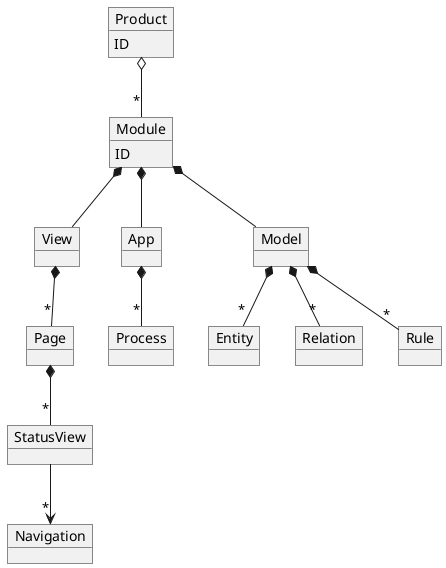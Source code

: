 @startuml

Object Product {
  ID
}
Object Module {
  ID
}
Object View
Object App
Object Model
Object Process
Object Page
Object StatusView
Object Navigation
Object Entity
Object Relation
Object Rule

Product o-- "*" Module
Module *-- View
Module *-- App
App *-- "*" Process
Module *-- Model
View *-- "*" Page
Page *-- "*" StatusView
StatusView --> "*" Navigation
Model *-- "*" Entity
Model *-- "*" Relation
Model *-- "*" Rule

@enduml